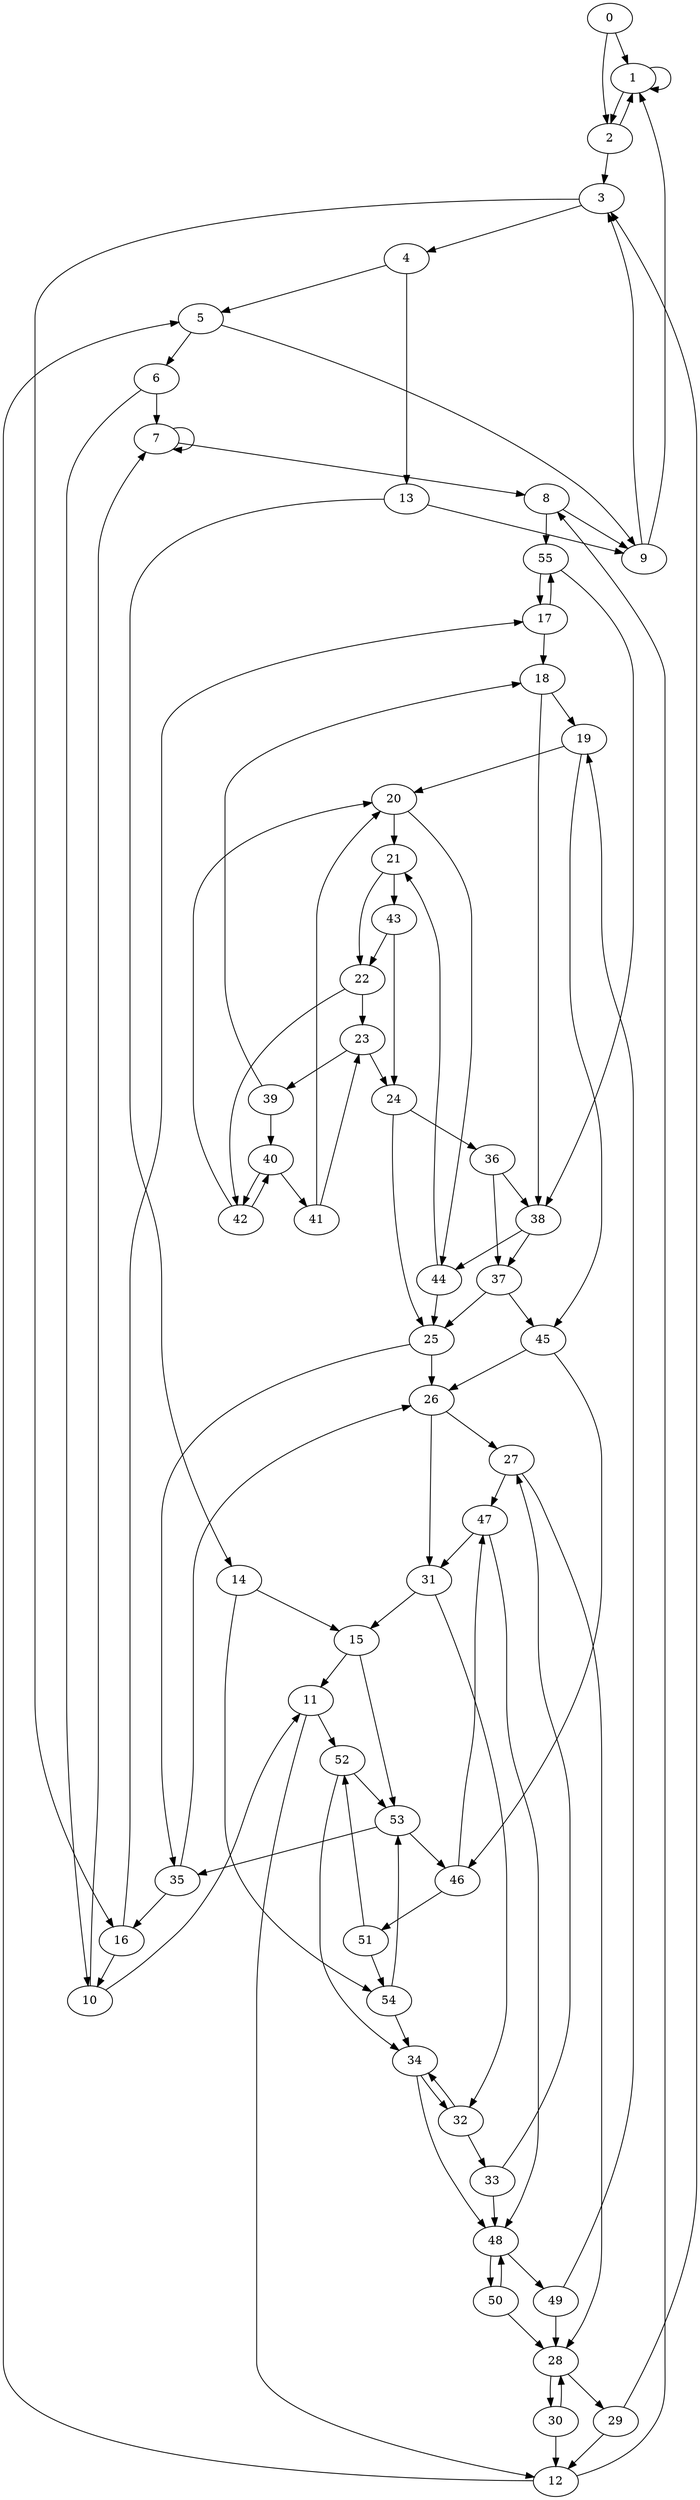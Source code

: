 digraph cfg {
0 -> { 1 2 }
1 -> { 1 2 }
2 -> { 3 1 }
3 -> { 4 16 }
4 -> { 5 13 }
5 -> { 6 9 }
6 -> { 7 10 }
7 -> { 8 7 }
8 -> { 9 55 }
9 -> { 1 3 }
10 -> { 11 7 }
11 -> { 12 52 }
12 -> { 8 5 }
13 -> { 14 9 }
14 -> { 15 54 }
15 -> { 11 53 }
16 -> { 17 10 }
17 -> { 18 55 }
18 -> { 19 38 }
19 -> { 20 45 }
20 -> { 21 44 }
21 -> { 22 43 }
22 -> { 23 42 }
23 -> { 24 39 }
24 -> { 25 36 }
25 -> { 26 35 }
26 -> { 27 31 }
27 -> { 28 47 }
28 -> { 29 30 }
29 -> { 3 12 }
30 -> { 28 12 }
31 -> { 32 15 }
32 -> { 33 34 }
33 -> { 27 48 }
34 -> { 32 48 }
35 -> { 26 16 }
36 -> { 37 38 }
37 -> { 25 45 }
38 -> { 37 44 }
39 -> { 40 18 }
40 -> { 41 42 }
41 -> { 23 20 }
42 -> { 40 20 }
43 -> { 22 24 }
44 -> { 21 25 }
45 -> { 46 26 }
46 -> { 47 51 }
47 -> { 48 31 }
48 -> { 49 50 }
49 -> { 19 28 }
50 -> { 48 28 }
51 -> { 52 54 }
52 -> { 53 34 }
53 -> { 46 35 }
54 -> { 53 34 }
55 -> { 17 38 }
}
